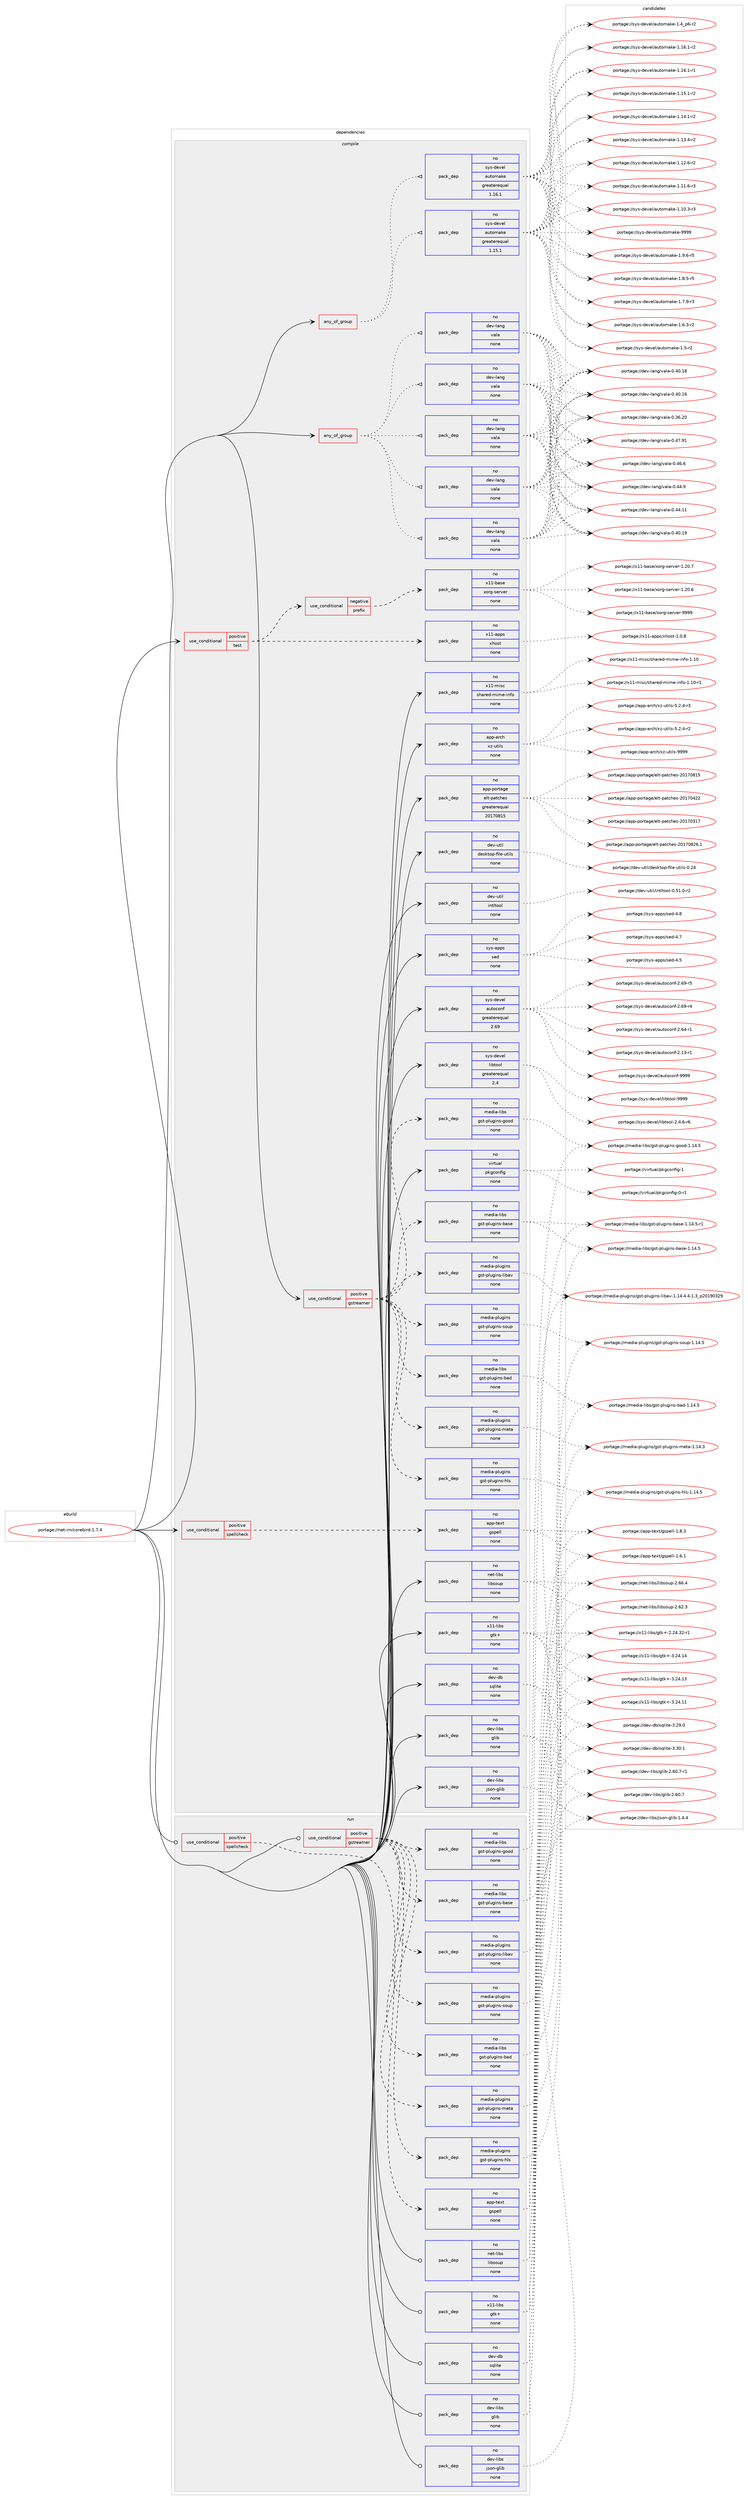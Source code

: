 digraph prolog {

# *************
# Graph options
# *************

newrank=true;
concentrate=true;
compound=true;
graph [rankdir=LR,fontname=Helvetica,fontsize=10,ranksep=1.5];#, ranksep=2.5, nodesep=0.2];
edge  [arrowhead=vee];
node  [fontname=Helvetica,fontsize=10];

# **********
# The ebuild
# **********

subgraph cluster_leftcol {
color=gray;
rank=same;
label=<<i>ebuild</i>>;
id [label="portage://net-im/corebird-1.7.4", color=red, width=4, href="../net-im/corebird-1.7.4.svg"];
}

# ****************
# The dependencies
# ****************

subgraph cluster_midcol {
color=gray;
label=<<i>dependencies</i>>;
subgraph cluster_compile {
fillcolor="#eeeeee";
style=filled;
label=<<i>compile</i>>;
subgraph any2206 {
dependency141113 [label=<<TABLE BORDER="0" CELLBORDER="1" CELLSPACING="0" CELLPADDING="4"><TR><TD CELLPADDING="10">any_of_group</TD></TR></TABLE>>, shape=none, color=red];subgraph pack108104 {
dependency141114 [label=<<TABLE BORDER="0" CELLBORDER="1" CELLSPACING="0" CELLPADDING="4" WIDTH="220"><TR><TD ROWSPAN="6" CELLPADDING="30">pack_dep</TD></TR><TR><TD WIDTH="110">no</TD></TR><TR><TD>dev-lang</TD></TR><TR><TD>vala</TD></TR><TR><TD>none</TD></TR><TR><TD></TD></TR></TABLE>>, shape=none, color=blue];
}
dependency141113:e -> dependency141114:w [weight=20,style="dotted",arrowhead="oinv"];
subgraph pack108105 {
dependency141115 [label=<<TABLE BORDER="0" CELLBORDER="1" CELLSPACING="0" CELLPADDING="4" WIDTH="220"><TR><TD ROWSPAN="6" CELLPADDING="30">pack_dep</TD></TR><TR><TD WIDTH="110">no</TD></TR><TR><TD>dev-lang</TD></TR><TR><TD>vala</TD></TR><TR><TD>none</TD></TR><TR><TD></TD></TR></TABLE>>, shape=none, color=blue];
}
dependency141113:e -> dependency141115:w [weight=20,style="dotted",arrowhead="oinv"];
subgraph pack108106 {
dependency141116 [label=<<TABLE BORDER="0" CELLBORDER="1" CELLSPACING="0" CELLPADDING="4" WIDTH="220"><TR><TD ROWSPAN="6" CELLPADDING="30">pack_dep</TD></TR><TR><TD WIDTH="110">no</TD></TR><TR><TD>dev-lang</TD></TR><TR><TD>vala</TD></TR><TR><TD>none</TD></TR><TR><TD></TD></TR></TABLE>>, shape=none, color=blue];
}
dependency141113:e -> dependency141116:w [weight=20,style="dotted",arrowhead="oinv"];
subgraph pack108107 {
dependency141117 [label=<<TABLE BORDER="0" CELLBORDER="1" CELLSPACING="0" CELLPADDING="4" WIDTH="220"><TR><TD ROWSPAN="6" CELLPADDING="30">pack_dep</TD></TR><TR><TD WIDTH="110">no</TD></TR><TR><TD>dev-lang</TD></TR><TR><TD>vala</TD></TR><TR><TD>none</TD></TR><TR><TD></TD></TR></TABLE>>, shape=none, color=blue];
}
dependency141113:e -> dependency141117:w [weight=20,style="dotted",arrowhead="oinv"];
subgraph pack108108 {
dependency141118 [label=<<TABLE BORDER="0" CELLBORDER="1" CELLSPACING="0" CELLPADDING="4" WIDTH="220"><TR><TD ROWSPAN="6" CELLPADDING="30">pack_dep</TD></TR><TR><TD WIDTH="110">no</TD></TR><TR><TD>dev-lang</TD></TR><TR><TD>vala</TD></TR><TR><TD>none</TD></TR><TR><TD></TD></TR></TABLE>>, shape=none, color=blue];
}
dependency141113:e -> dependency141118:w [weight=20,style="dotted",arrowhead="oinv"];
}
id:e -> dependency141113:w [weight=20,style="solid",arrowhead="vee"];
subgraph any2207 {
dependency141119 [label=<<TABLE BORDER="0" CELLBORDER="1" CELLSPACING="0" CELLPADDING="4"><TR><TD CELLPADDING="10">any_of_group</TD></TR></TABLE>>, shape=none, color=red];subgraph pack108109 {
dependency141120 [label=<<TABLE BORDER="0" CELLBORDER="1" CELLSPACING="0" CELLPADDING="4" WIDTH="220"><TR><TD ROWSPAN="6" CELLPADDING="30">pack_dep</TD></TR><TR><TD WIDTH="110">no</TD></TR><TR><TD>sys-devel</TD></TR><TR><TD>automake</TD></TR><TR><TD>greaterequal</TD></TR><TR><TD>1.16.1</TD></TR></TABLE>>, shape=none, color=blue];
}
dependency141119:e -> dependency141120:w [weight=20,style="dotted",arrowhead="oinv"];
subgraph pack108110 {
dependency141121 [label=<<TABLE BORDER="0" CELLBORDER="1" CELLSPACING="0" CELLPADDING="4" WIDTH="220"><TR><TD ROWSPAN="6" CELLPADDING="30">pack_dep</TD></TR><TR><TD WIDTH="110">no</TD></TR><TR><TD>sys-devel</TD></TR><TR><TD>automake</TD></TR><TR><TD>greaterequal</TD></TR><TR><TD>1.15.1</TD></TR></TABLE>>, shape=none, color=blue];
}
dependency141119:e -> dependency141121:w [weight=20,style="dotted",arrowhead="oinv"];
}
id:e -> dependency141119:w [weight=20,style="solid",arrowhead="vee"];
subgraph cond30651 {
dependency141122 [label=<<TABLE BORDER="0" CELLBORDER="1" CELLSPACING="0" CELLPADDING="4"><TR><TD ROWSPAN="3" CELLPADDING="10">use_conditional</TD></TR><TR><TD>positive</TD></TR><TR><TD>gstreamer</TD></TR></TABLE>>, shape=none, color=red];
subgraph pack108111 {
dependency141123 [label=<<TABLE BORDER="0" CELLBORDER="1" CELLSPACING="0" CELLPADDING="4" WIDTH="220"><TR><TD ROWSPAN="6" CELLPADDING="30">pack_dep</TD></TR><TR><TD WIDTH="110">no</TD></TR><TR><TD>media-libs</TD></TR><TR><TD>gst-plugins-bad</TD></TR><TR><TD>none</TD></TR><TR><TD></TD></TR></TABLE>>, shape=none, color=blue];
}
dependency141122:e -> dependency141123:w [weight=20,style="dashed",arrowhead="vee"];
subgraph pack108112 {
dependency141124 [label=<<TABLE BORDER="0" CELLBORDER="1" CELLSPACING="0" CELLPADDING="4" WIDTH="220"><TR><TD ROWSPAN="6" CELLPADDING="30">pack_dep</TD></TR><TR><TD WIDTH="110">no</TD></TR><TR><TD>media-libs</TD></TR><TR><TD>gst-plugins-base</TD></TR><TR><TD>none</TD></TR><TR><TD></TD></TR></TABLE>>, shape=none, color=blue];
}
dependency141122:e -> dependency141124:w [weight=20,style="dashed",arrowhead="vee"];
subgraph pack108113 {
dependency141125 [label=<<TABLE BORDER="0" CELLBORDER="1" CELLSPACING="0" CELLPADDING="4" WIDTH="220"><TR><TD ROWSPAN="6" CELLPADDING="30">pack_dep</TD></TR><TR><TD WIDTH="110">no</TD></TR><TR><TD>media-libs</TD></TR><TR><TD>gst-plugins-good</TD></TR><TR><TD>none</TD></TR><TR><TD></TD></TR></TABLE>>, shape=none, color=blue];
}
dependency141122:e -> dependency141125:w [weight=20,style="dashed",arrowhead="vee"];
subgraph pack108114 {
dependency141126 [label=<<TABLE BORDER="0" CELLBORDER="1" CELLSPACING="0" CELLPADDING="4" WIDTH="220"><TR><TD ROWSPAN="6" CELLPADDING="30">pack_dep</TD></TR><TR><TD WIDTH="110">no</TD></TR><TR><TD>media-plugins</TD></TR><TR><TD>gst-plugins-hls</TD></TR><TR><TD>none</TD></TR><TR><TD></TD></TR></TABLE>>, shape=none, color=blue];
}
dependency141122:e -> dependency141126:w [weight=20,style="dashed",arrowhead="vee"];
subgraph pack108115 {
dependency141127 [label=<<TABLE BORDER="0" CELLBORDER="1" CELLSPACING="0" CELLPADDING="4" WIDTH="220"><TR><TD ROWSPAN="6" CELLPADDING="30">pack_dep</TD></TR><TR><TD WIDTH="110">no</TD></TR><TR><TD>media-plugins</TD></TR><TR><TD>gst-plugins-libav</TD></TR><TR><TD>none</TD></TR><TR><TD></TD></TR></TABLE>>, shape=none, color=blue];
}
dependency141122:e -> dependency141127:w [weight=20,style="dashed",arrowhead="vee"];
subgraph pack108116 {
dependency141128 [label=<<TABLE BORDER="0" CELLBORDER="1" CELLSPACING="0" CELLPADDING="4" WIDTH="220"><TR><TD ROWSPAN="6" CELLPADDING="30">pack_dep</TD></TR><TR><TD WIDTH="110">no</TD></TR><TR><TD>media-plugins</TD></TR><TR><TD>gst-plugins-meta</TD></TR><TR><TD>none</TD></TR><TR><TD></TD></TR></TABLE>>, shape=none, color=blue];
}
dependency141122:e -> dependency141128:w [weight=20,style="dashed",arrowhead="vee"];
subgraph pack108117 {
dependency141129 [label=<<TABLE BORDER="0" CELLBORDER="1" CELLSPACING="0" CELLPADDING="4" WIDTH="220"><TR><TD ROWSPAN="6" CELLPADDING="30">pack_dep</TD></TR><TR><TD WIDTH="110">no</TD></TR><TR><TD>media-plugins</TD></TR><TR><TD>gst-plugins-soup</TD></TR><TR><TD>none</TD></TR><TR><TD></TD></TR></TABLE>>, shape=none, color=blue];
}
dependency141122:e -> dependency141129:w [weight=20,style="dashed",arrowhead="vee"];
}
id:e -> dependency141122:w [weight=20,style="solid",arrowhead="vee"];
subgraph cond30652 {
dependency141130 [label=<<TABLE BORDER="0" CELLBORDER="1" CELLSPACING="0" CELLPADDING="4"><TR><TD ROWSPAN="3" CELLPADDING="10">use_conditional</TD></TR><TR><TD>positive</TD></TR><TR><TD>spellcheck</TD></TR></TABLE>>, shape=none, color=red];
subgraph pack108118 {
dependency141131 [label=<<TABLE BORDER="0" CELLBORDER="1" CELLSPACING="0" CELLPADDING="4" WIDTH="220"><TR><TD ROWSPAN="6" CELLPADDING="30">pack_dep</TD></TR><TR><TD WIDTH="110">no</TD></TR><TR><TD>app-text</TD></TR><TR><TD>gspell</TD></TR><TR><TD>none</TD></TR><TR><TD></TD></TR></TABLE>>, shape=none, color=blue];
}
dependency141130:e -> dependency141131:w [weight=20,style="dashed",arrowhead="vee"];
}
id:e -> dependency141130:w [weight=20,style="solid",arrowhead="vee"];
subgraph cond30653 {
dependency141132 [label=<<TABLE BORDER="0" CELLBORDER="1" CELLSPACING="0" CELLPADDING="4"><TR><TD ROWSPAN="3" CELLPADDING="10">use_conditional</TD></TR><TR><TD>positive</TD></TR><TR><TD>test</TD></TR></TABLE>>, shape=none, color=red];
subgraph cond30654 {
dependency141133 [label=<<TABLE BORDER="0" CELLBORDER="1" CELLSPACING="0" CELLPADDING="4"><TR><TD ROWSPAN="3" CELLPADDING="10">use_conditional</TD></TR><TR><TD>negative</TD></TR><TR><TD>prefix</TD></TR></TABLE>>, shape=none, color=red];
subgraph pack108119 {
dependency141134 [label=<<TABLE BORDER="0" CELLBORDER="1" CELLSPACING="0" CELLPADDING="4" WIDTH="220"><TR><TD ROWSPAN="6" CELLPADDING="30">pack_dep</TD></TR><TR><TD WIDTH="110">no</TD></TR><TR><TD>x11-base</TD></TR><TR><TD>xorg-server</TD></TR><TR><TD>none</TD></TR><TR><TD></TD></TR></TABLE>>, shape=none, color=blue];
}
dependency141133:e -> dependency141134:w [weight=20,style="dashed",arrowhead="vee"];
}
dependency141132:e -> dependency141133:w [weight=20,style="dashed",arrowhead="vee"];
subgraph pack108120 {
dependency141135 [label=<<TABLE BORDER="0" CELLBORDER="1" CELLSPACING="0" CELLPADDING="4" WIDTH="220"><TR><TD ROWSPAN="6" CELLPADDING="30">pack_dep</TD></TR><TR><TD WIDTH="110">no</TD></TR><TR><TD>x11-apps</TD></TR><TR><TD>xhost</TD></TR><TR><TD>none</TD></TR><TR><TD></TD></TR></TABLE>>, shape=none, color=blue];
}
dependency141132:e -> dependency141135:w [weight=20,style="dashed",arrowhead="vee"];
}
id:e -> dependency141132:w [weight=20,style="solid",arrowhead="vee"];
subgraph pack108121 {
dependency141136 [label=<<TABLE BORDER="0" CELLBORDER="1" CELLSPACING="0" CELLPADDING="4" WIDTH="220"><TR><TD ROWSPAN="6" CELLPADDING="30">pack_dep</TD></TR><TR><TD WIDTH="110">no</TD></TR><TR><TD>app-arch</TD></TR><TR><TD>xz-utils</TD></TR><TR><TD>none</TD></TR><TR><TD></TD></TR></TABLE>>, shape=none, color=blue];
}
id:e -> dependency141136:w [weight=20,style="solid",arrowhead="vee"];
subgraph pack108122 {
dependency141137 [label=<<TABLE BORDER="0" CELLBORDER="1" CELLSPACING="0" CELLPADDING="4" WIDTH="220"><TR><TD ROWSPAN="6" CELLPADDING="30">pack_dep</TD></TR><TR><TD WIDTH="110">no</TD></TR><TR><TD>app-portage</TD></TR><TR><TD>elt-patches</TD></TR><TR><TD>greaterequal</TD></TR><TR><TD>20170815</TD></TR></TABLE>>, shape=none, color=blue];
}
id:e -> dependency141137:w [weight=20,style="solid",arrowhead="vee"];
subgraph pack108123 {
dependency141138 [label=<<TABLE BORDER="0" CELLBORDER="1" CELLSPACING="0" CELLPADDING="4" WIDTH="220"><TR><TD ROWSPAN="6" CELLPADDING="30">pack_dep</TD></TR><TR><TD WIDTH="110">no</TD></TR><TR><TD>dev-db</TD></TR><TR><TD>sqlite</TD></TR><TR><TD>none</TD></TR><TR><TD></TD></TR></TABLE>>, shape=none, color=blue];
}
id:e -> dependency141138:w [weight=20,style="solid",arrowhead="vee"];
subgraph pack108124 {
dependency141139 [label=<<TABLE BORDER="0" CELLBORDER="1" CELLSPACING="0" CELLPADDING="4" WIDTH="220"><TR><TD ROWSPAN="6" CELLPADDING="30">pack_dep</TD></TR><TR><TD WIDTH="110">no</TD></TR><TR><TD>dev-libs</TD></TR><TR><TD>glib</TD></TR><TR><TD>none</TD></TR><TR><TD></TD></TR></TABLE>>, shape=none, color=blue];
}
id:e -> dependency141139:w [weight=20,style="solid",arrowhead="vee"];
subgraph pack108125 {
dependency141140 [label=<<TABLE BORDER="0" CELLBORDER="1" CELLSPACING="0" CELLPADDING="4" WIDTH="220"><TR><TD ROWSPAN="6" CELLPADDING="30">pack_dep</TD></TR><TR><TD WIDTH="110">no</TD></TR><TR><TD>dev-libs</TD></TR><TR><TD>json-glib</TD></TR><TR><TD>none</TD></TR><TR><TD></TD></TR></TABLE>>, shape=none, color=blue];
}
id:e -> dependency141140:w [weight=20,style="solid",arrowhead="vee"];
subgraph pack108126 {
dependency141141 [label=<<TABLE BORDER="0" CELLBORDER="1" CELLSPACING="0" CELLPADDING="4" WIDTH="220"><TR><TD ROWSPAN="6" CELLPADDING="30">pack_dep</TD></TR><TR><TD WIDTH="110">no</TD></TR><TR><TD>dev-util</TD></TR><TR><TD>desktop-file-utils</TD></TR><TR><TD>none</TD></TR><TR><TD></TD></TR></TABLE>>, shape=none, color=blue];
}
id:e -> dependency141141:w [weight=20,style="solid",arrowhead="vee"];
subgraph pack108127 {
dependency141142 [label=<<TABLE BORDER="0" CELLBORDER="1" CELLSPACING="0" CELLPADDING="4" WIDTH="220"><TR><TD ROWSPAN="6" CELLPADDING="30">pack_dep</TD></TR><TR><TD WIDTH="110">no</TD></TR><TR><TD>dev-util</TD></TR><TR><TD>intltool</TD></TR><TR><TD>none</TD></TR><TR><TD></TD></TR></TABLE>>, shape=none, color=blue];
}
id:e -> dependency141142:w [weight=20,style="solid",arrowhead="vee"];
subgraph pack108128 {
dependency141143 [label=<<TABLE BORDER="0" CELLBORDER="1" CELLSPACING="0" CELLPADDING="4" WIDTH="220"><TR><TD ROWSPAN="6" CELLPADDING="30">pack_dep</TD></TR><TR><TD WIDTH="110">no</TD></TR><TR><TD>net-libs</TD></TR><TR><TD>libsoup</TD></TR><TR><TD>none</TD></TR><TR><TD></TD></TR></TABLE>>, shape=none, color=blue];
}
id:e -> dependency141143:w [weight=20,style="solid",arrowhead="vee"];
subgraph pack108129 {
dependency141144 [label=<<TABLE BORDER="0" CELLBORDER="1" CELLSPACING="0" CELLPADDING="4" WIDTH="220"><TR><TD ROWSPAN="6" CELLPADDING="30">pack_dep</TD></TR><TR><TD WIDTH="110">no</TD></TR><TR><TD>sys-apps</TD></TR><TR><TD>sed</TD></TR><TR><TD>none</TD></TR><TR><TD></TD></TR></TABLE>>, shape=none, color=blue];
}
id:e -> dependency141144:w [weight=20,style="solid",arrowhead="vee"];
subgraph pack108130 {
dependency141145 [label=<<TABLE BORDER="0" CELLBORDER="1" CELLSPACING="0" CELLPADDING="4" WIDTH="220"><TR><TD ROWSPAN="6" CELLPADDING="30">pack_dep</TD></TR><TR><TD WIDTH="110">no</TD></TR><TR><TD>sys-devel</TD></TR><TR><TD>autoconf</TD></TR><TR><TD>greaterequal</TD></TR><TR><TD>2.69</TD></TR></TABLE>>, shape=none, color=blue];
}
id:e -> dependency141145:w [weight=20,style="solid",arrowhead="vee"];
subgraph pack108131 {
dependency141146 [label=<<TABLE BORDER="0" CELLBORDER="1" CELLSPACING="0" CELLPADDING="4" WIDTH="220"><TR><TD ROWSPAN="6" CELLPADDING="30">pack_dep</TD></TR><TR><TD WIDTH="110">no</TD></TR><TR><TD>sys-devel</TD></TR><TR><TD>libtool</TD></TR><TR><TD>greaterequal</TD></TR><TR><TD>2.4</TD></TR></TABLE>>, shape=none, color=blue];
}
id:e -> dependency141146:w [weight=20,style="solid",arrowhead="vee"];
subgraph pack108132 {
dependency141147 [label=<<TABLE BORDER="0" CELLBORDER="1" CELLSPACING="0" CELLPADDING="4" WIDTH="220"><TR><TD ROWSPAN="6" CELLPADDING="30">pack_dep</TD></TR><TR><TD WIDTH="110">no</TD></TR><TR><TD>virtual</TD></TR><TR><TD>pkgconfig</TD></TR><TR><TD>none</TD></TR><TR><TD></TD></TR></TABLE>>, shape=none, color=blue];
}
id:e -> dependency141147:w [weight=20,style="solid",arrowhead="vee"];
subgraph pack108133 {
dependency141148 [label=<<TABLE BORDER="0" CELLBORDER="1" CELLSPACING="0" CELLPADDING="4" WIDTH="220"><TR><TD ROWSPAN="6" CELLPADDING="30">pack_dep</TD></TR><TR><TD WIDTH="110">no</TD></TR><TR><TD>x11-libs</TD></TR><TR><TD>gtk+</TD></TR><TR><TD>none</TD></TR><TR><TD></TD></TR></TABLE>>, shape=none, color=blue];
}
id:e -> dependency141148:w [weight=20,style="solid",arrowhead="vee"];
subgraph pack108134 {
dependency141149 [label=<<TABLE BORDER="0" CELLBORDER="1" CELLSPACING="0" CELLPADDING="4" WIDTH="220"><TR><TD ROWSPAN="6" CELLPADDING="30">pack_dep</TD></TR><TR><TD WIDTH="110">no</TD></TR><TR><TD>x11-misc</TD></TR><TR><TD>shared-mime-info</TD></TR><TR><TD>none</TD></TR><TR><TD></TD></TR></TABLE>>, shape=none, color=blue];
}
id:e -> dependency141149:w [weight=20,style="solid",arrowhead="vee"];
}
subgraph cluster_compileandrun {
fillcolor="#eeeeee";
style=filled;
label=<<i>compile and run</i>>;
}
subgraph cluster_run {
fillcolor="#eeeeee";
style=filled;
label=<<i>run</i>>;
subgraph cond30655 {
dependency141150 [label=<<TABLE BORDER="0" CELLBORDER="1" CELLSPACING="0" CELLPADDING="4"><TR><TD ROWSPAN="3" CELLPADDING="10">use_conditional</TD></TR><TR><TD>positive</TD></TR><TR><TD>gstreamer</TD></TR></TABLE>>, shape=none, color=red];
subgraph pack108135 {
dependency141151 [label=<<TABLE BORDER="0" CELLBORDER="1" CELLSPACING="0" CELLPADDING="4" WIDTH="220"><TR><TD ROWSPAN="6" CELLPADDING="30">pack_dep</TD></TR><TR><TD WIDTH="110">no</TD></TR><TR><TD>media-libs</TD></TR><TR><TD>gst-plugins-bad</TD></TR><TR><TD>none</TD></TR><TR><TD></TD></TR></TABLE>>, shape=none, color=blue];
}
dependency141150:e -> dependency141151:w [weight=20,style="dashed",arrowhead="vee"];
subgraph pack108136 {
dependency141152 [label=<<TABLE BORDER="0" CELLBORDER="1" CELLSPACING="0" CELLPADDING="4" WIDTH="220"><TR><TD ROWSPAN="6" CELLPADDING="30">pack_dep</TD></TR><TR><TD WIDTH="110">no</TD></TR><TR><TD>media-libs</TD></TR><TR><TD>gst-plugins-base</TD></TR><TR><TD>none</TD></TR><TR><TD></TD></TR></TABLE>>, shape=none, color=blue];
}
dependency141150:e -> dependency141152:w [weight=20,style="dashed",arrowhead="vee"];
subgraph pack108137 {
dependency141153 [label=<<TABLE BORDER="0" CELLBORDER="1" CELLSPACING="0" CELLPADDING="4" WIDTH="220"><TR><TD ROWSPAN="6" CELLPADDING="30">pack_dep</TD></TR><TR><TD WIDTH="110">no</TD></TR><TR><TD>media-libs</TD></TR><TR><TD>gst-plugins-good</TD></TR><TR><TD>none</TD></TR><TR><TD></TD></TR></TABLE>>, shape=none, color=blue];
}
dependency141150:e -> dependency141153:w [weight=20,style="dashed",arrowhead="vee"];
subgraph pack108138 {
dependency141154 [label=<<TABLE BORDER="0" CELLBORDER="1" CELLSPACING="0" CELLPADDING="4" WIDTH="220"><TR><TD ROWSPAN="6" CELLPADDING="30">pack_dep</TD></TR><TR><TD WIDTH="110">no</TD></TR><TR><TD>media-plugins</TD></TR><TR><TD>gst-plugins-hls</TD></TR><TR><TD>none</TD></TR><TR><TD></TD></TR></TABLE>>, shape=none, color=blue];
}
dependency141150:e -> dependency141154:w [weight=20,style="dashed",arrowhead="vee"];
subgraph pack108139 {
dependency141155 [label=<<TABLE BORDER="0" CELLBORDER="1" CELLSPACING="0" CELLPADDING="4" WIDTH="220"><TR><TD ROWSPAN="6" CELLPADDING="30">pack_dep</TD></TR><TR><TD WIDTH="110">no</TD></TR><TR><TD>media-plugins</TD></TR><TR><TD>gst-plugins-libav</TD></TR><TR><TD>none</TD></TR><TR><TD></TD></TR></TABLE>>, shape=none, color=blue];
}
dependency141150:e -> dependency141155:w [weight=20,style="dashed",arrowhead="vee"];
subgraph pack108140 {
dependency141156 [label=<<TABLE BORDER="0" CELLBORDER="1" CELLSPACING="0" CELLPADDING="4" WIDTH="220"><TR><TD ROWSPAN="6" CELLPADDING="30">pack_dep</TD></TR><TR><TD WIDTH="110">no</TD></TR><TR><TD>media-plugins</TD></TR><TR><TD>gst-plugins-meta</TD></TR><TR><TD>none</TD></TR><TR><TD></TD></TR></TABLE>>, shape=none, color=blue];
}
dependency141150:e -> dependency141156:w [weight=20,style="dashed",arrowhead="vee"];
subgraph pack108141 {
dependency141157 [label=<<TABLE BORDER="0" CELLBORDER="1" CELLSPACING="0" CELLPADDING="4" WIDTH="220"><TR><TD ROWSPAN="6" CELLPADDING="30">pack_dep</TD></TR><TR><TD WIDTH="110">no</TD></TR><TR><TD>media-plugins</TD></TR><TR><TD>gst-plugins-soup</TD></TR><TR><TD>none</TD></TR><TR><TD></TD></TR></TABLE>>, shape=none, color=blue];
}
dependency141150:e -> dependency141157:w [weight=20,style="dashed",arrowhead="vee"];
}
id:e -> dependency141150:w [weight=20,style="solid",arrowhead="odot"];
subgraph cond30656 {
dependency141158 [label=<<TABLE BORDER="0" CELLBORDER="1" CELLSPACING="0" CELLPADDING="4"><TR><TD ROWSPAN="3" CELLPADDING="10">use_conditional</TD></TR><TR><TD>positive</TD></TR><TR><TD>spellcheck</TD></TR></TABLE>>, shape=none, color=red];
subgraph pack108142 {
dependency141159 [label=<<TABLE BORDER="0" CELLBORDER="1" CELLSPACING="0" CELLPADDING="4" WIDTH="220"><TR><TD ROWSPAN="6" CELLPADDING="30">pack_dep</TD></TR><TR><TD WIDTH="110">no</TD></TR><TR><TD>app-text</TD></TR><TR><TD>gspell</TD></TR><TR><TD>none</TD></TR><TR><TD></TD></TR></TABLE>>, shape=none, color=blue];
}
dependency141158:e -> dependency141159:w [weight=20,style="dashed",arrowhead="vee"];
}
id:e -> dependency141158:w [weight=20,style="solid",arrowhead="odot"];
subgraph pack108143 {
dependency141160 [label=<<TABLE BORDER="0" CELLBORDER="1" CELLSPACING="0" CELLPADDING="4" WIDTH="220"><TR><TD ROWSPAN="6" CELLPADDING="30">pack_dep</TD></TR><TR><TD WIDTH="110">no</TD></TR><TR><TD>dev-db</TD></TR><TR><TD>sqlite</TD></TR><TR><TD>none</TD></TR><TR><TD></TD></TR></TABLE>>, shape=none, color=blue];
}
id:e -> dependency141160:w [weight=20,style="solid",arrowhead="odot"];
subgraph pack108144 {
dependency141161 [label=<<TABLE BORDER="0" CELLBORDER="1" CELLSPACING="0" CELLPADDING="4" WIDTH="220"><TR><TD ROWSPAN="6" CELLPADDING="30">pack_dep</TD></TR><TR><TD WIDTH="110">no</TD></TR><TR><TD>dev-libs</TD></TR><TR><TD>glib</TD></TR><TR><TD>none</TD></TR><TR><TD></TD></TR></TABLE>>, shape=none, color=blue];
}
id:e -> dependency141161:w [weight=20,style="solid",arrowhead="odot"];
subgraph pack108145 {
dependency141162 [label=<<TABLE BORDER="0" CELLBORDER="1" CELLSPACING="0" CELLPADDING="4" WIDTH="220"><TR><TD ROWSPAN="6" CELLPADDING="30">pack_dep</TD></TR><TR><TD WIDTH="110">no</TD></TR><TR><TD>dev-libs</TD></TR><TR><TD>json-glib</TD></TR><TR><TD>none</TD></TR><TR><TD></TD></TR></TABLE>>, shape=none, color=blue];
}
id:e -> dependency141162:w [weight=20,style="solid",arrowhead="odot"];
subgraph pack108146 {
dependency141163 [label=<<TABLE BORDER="0" CELLBORDER="1" CELLSPACING="0" CELLPADDING="4" WIDTH="220"><TR><TD ROWSPAN="6" CELLPADDING="30">pack_dep</TD></TR><TR><TD WIDTH="110">no</TD></TR><TR><TD>net-libs</TD></TR><TR><TD>libsoup</TD></TR><TR><TD>none</TD></TR><TR><TD></TD></TR></TABLE>>, shape=none, color=blue];
}
id:e -> dependency141163:w [weight=20,style="solid",arrowhead="odot"];
subgraph pack108147 {
dependency141164 [label=<<TABLE BORDER="0" CELLBORDER="1" CELLSPACING="0" CELLPADDING="4" WIDTH="220"><TR><TD ROWSPAN="6" CELLPADDING="30">pack_dep</TD></TR><TR><TD WIDTH="110">no</TD></TR><TR><TD>x11-libs</TD></TR><TR><TD>gtk+</TD></TR><TR><TD>none</TD></TR><TR><TD></TD></TR></TABLE>>, shape=none, color=blue];
}
id:e -> dependency141164:w [weight=20,style="solid",arrowhead="odot"];
}
}

# **************
# The candidates
# **************

subgraph cluster_choices {
rank=same;
color=gray;
label=<<i>candidates</i>>;

subgraph choice108104 {
color=black;
nodesep=1;
choice10010111845108971101034711897108974548465255465749 [label="portage://dev-lang/vala-0.47.91", color=red, width=4,href="../dev-lang/vala-0.47.91.svg"];
choice100101118451089711010347118971089745484652544654 [label="portage://dev-lang/vala-0.46.6", color=red, width=4,href="../dev-lang/vala-0.46.6.svg"];
choice100101118451089711010347118971089745484652524657 [label="portage://dev-lang/vala-0.44.9", color=red, width=4,href="../dev-lang/vala-0.44.9.svg"];
choice10010111845108971101034711897108974548465252464949 [label="portage://dev-lang/vala-0.44.11", color=red, width=4,href="../dev-lang/vala-0.44.11.svg"];
choice10010111845108971101034711897108974548465248464957 [label="portage://dev-lang/vala-0.40.19", color=red, width=4,href="../dev-lang/vala-0.40.19.svg"];
choice10010111845108971101034711897108974548465248464956 [label="portage://dev-lang/vala-0.40.18", color=red, width=4,href="../dev-lang/vala-0.40.18.svg"];
choice10010111845108971101034711897108974548465248464954 [label="portage://dev-lang/vala-0.40.16", color=red, width=4,href="../dev-lang/vala-0.40.16.svg"];
choice10010111845108971101034711897108974548465154465048 [label="portage://dev-lang/vala-0.36.20", color=red, width=4,href="../dev-lang/vala-0.36.20.svg"];
dependency141114:e -> choice10010111845108971101034711897108974548465255465749:w [style=dotted,weight="100"];
dependency141114:e -> choice100101118451089711010347118971089745484652544654:w [style=dotted,weight="100"];
dependency141114:e -> choice100101118451089711010347118971089745484652524657:w [style=dotted,weight="100"];
dependency141114:e -> choice10010111845108971101034711897108974548465252464949:w [style=dotted,weight="100"];
dependency141114:e -> choice10010111845108971101034711897108974548465248464957:w [style=dotted,weight="100"];
dependency141114:e -> choice10010111845108971101034711897108974548465248464956:w [style=dotted,weight="100"];
dependency141114:e -> choice10010111845108971101034711897108974548465248464954:w [style=dotted,weight="100"];
dependency141114:e -> choice10010111845108971101034711897108974548465154465048:w [style=dotted,weight="100"];
}
subgraph choice108105 {
color=black;
nodesep=1;
choice10010111845108971101034711897108974548465255465749 [label="portage://dev-lang/vala-0.47.91", color=red, width=4,href="../dev-lang/vala-0.47.91.svg"];
choice100101118451089711010347118971089745484652544654 [label="portage://dev-lang/vala-0.46.6", color=red, width=4,href="../dev-lang/vala-0.46.6.svg"];
choice100101118451089711010347118971089745484652524657 [label="portage://dev-lang/vala-0.44.9", color=red, width=4,href="../dev-lang/vala-0.44.9.svg"];
choice10010111845108971101034711897108974548465252464949 [label="portage://dev-lang/vala-0.44.11", color=red, width=4,href="../dev-lang/vala-0.44.11.svg"];
choice10010111845108971101034711897108974548465248464957 [label="portage://dev-lang/vala-0.40.19", color=red, width=4,href="../dev-lang/vala-0.40.19.svg"];
choice10010111845108971101034711897108974548465248464956 [label="portage://dev-lang/vala-0.40.18", color=red, width=4,href="../dev-lang/vala-0.40.18.svg"];
choice10010111845108971101034711897108974548465248464954 [label="portage://dev-lang/vala-0.40.16", color=red, width=4,href="../dev-lang/vala-0.40.16.svg"];
choice10010111845108971101034711897108974548465154465048 [label="portage://dev-lang/vala-0.36.20", color=red, width=4,href="../dev-lang/vala-0.36.20.svg"];
dependency141115:e -> choice10010111845108971101034711897108974548465255465749:w [style=dotted,weight="100"];
dependency141115:e -> choice100101118451089711010347118971089745484652544654:w [style=dotted,weight="100"];
dependency141115:e -> choice100101118451089711010347118971089745484652524657:w [style=dotted,weight="100"];
dependency141115:e -> choice10010111845108971101034711897108974548465252464949:w [style=dotted,weight="100"];
dependency141115:e -> choice10010111845108971101034711897108974548465248464957:w [style=dotted,weight="100"];
dependency141115:e -> choice10010111845108971101034711897108974548465248464956:w [style=dotted,weight="100"];
dependency141115:e -> choice10010111845108971101034711897108974548465248464954:w [style=dotted,weight="100"];
dependency141115:e -> choice10010111845108971101034711897108974548465154465048:w [style=dotted,weight="100"];
}
subgraph choice108106 {
color=black;
nodesep=1;
choice10010111845108971101034711897108974548465255465749 [label="portage://dev-lang/vala-0.47.91", color=red, width=4,href="../dev-lang/vala-0.47.91.svg"];
choice100101118451089711010347118971089745484652544654 [label="portage://dev-lang/vala-0.46.6", color=red, width=4,href="../dev-lang/vala-0.46.6.svg"];
choice100101118451089711010347118971089745484652524657 [label="portage://dev-lang/vala-0.44.9", color=red, width=4,href="../dev-lang/vala-0.44.9.svg"];
choice10010111845108971101034711897108974548465252464949 [label="portage://dev-lang/vala-0.44.11", color=red, width=4,href="../dev-lang/vala-0.44.11.svg"];
choice10010111845108971101034711897108974548465248464957 [label="portage://dev-lang/vala-0.40.19", color=red, width=4,href="../dev-lang/vala-0.40.19.svg"];
choice10010111845108971101034711897108974548465248464956 [label="portage://dev-lang/vala-0.40.18", color=red, width=4,href="../dev-lang/vala-0.40.18.svg"];
choice10010111845108971101034711897108974548465248464954 [label="portage://dev-lang/vala-0.40.16", color=red, width=4,href="../dev-lang/vala-0.40.16.svg"];
choice10010111845108971101034711897108974548465154465048 [label="portage://dev-lang/vala-0.36.20", color=red, width=4,href="../dev-lang/vala-0.36.20.svg"];
dependency141116:e -> choice10010111845108971101034711897108974548465255465749:w [style=dotted,weight="100"];
dependency141116:e -> choice100101118451089711010347118971089745484652544654:w [style=dotted,weight="100"];
dependency141116:e -> choice100101118451089711010347118971089745484652524657:w [style=dotted,weight="100"];
dependency141116:e -> choice10010111845108971101034711897108974548465252464949:w [style=dotted,weight="100"];
dependency141116:e -> choice10010111845108971101034711897108974548465248464957:w [style=dotted,weight="100"];
dependency141116:e -> choice10010111845108971101034711897108974548465248464956:w [style=dotted,weight="100"];
dependency141116:e -> choice10010111845108971101034711897108974548465248464954:w [style=dotted,weight="100"];
dependency141116:e -> choice10010111845108971101034711897108974548465154465048:w [style=dotted,weight="100"];
}
subgraph choice108107 {
color=black;
nodesep=1;
choice10010111845108971101034711897108974548465255465749 [label="portage://dev-lang/vala-0.47.91", color=red, width=4,href="../dev-lang/vala-0.47.91.svg"];
choice100101118451089711010347118971089745484652544654 [label="portage://dev-lang/vala-0.46.6", color=red, width=4,href="../dev-lang/vala-0.46.6.svg"];
choice100101118451089711010347118971089745484652524657 [label="portage://dev-lang/vala-0.44.9", color=red, width=4,href="../dev-lang/vala-0.44.9.svg"];
choice10010111845108971101034711897108974548465252464949 [label="portage://dev-lang/vala-0.44.11", color=red, width=4,href="../dev-lang/vala-0.44.11.svg"];
choice10010111845108971101034711897108974548465248464957 [label="portage://dev-lang/vala-0.40.19", color=red, width=4,href="../dev-lang/vala-0.40.19.svg"];
choice10010111845108971101034711897108974548465248464956 [label="portage://dev-lang/vala-0.40.18", color=red, width=4,href="../dev-lang/vala-0.40.18.svg"];
choice10010111845108971101034711897108974548465248464954 [label="portage://dev-lang/vala-0.40.16", color=red, width=4,href="../dev-lang/vala-0.40.16.svg"];
choice10010111845108971101034711897108974548465154465048 [label="portage://dev-lang/vala-0.36.20", color=red, width=4,href="../dev-lang/vala-0.36.20.svg"];
dependency141117:e -> choice10010111845108971101034711897108974548465255465749:w [style=dotted,weight="100"];
dependency141117:e -> choice100101118451089711010347118971089745484652544654:w [style=dotted,weight="100"];
dependency141117:e -> choice100101118451089711010347118971089745484652524657:w [style=dotted,weight="100"];
dependency141117:e -> choice10010111845108971101034711897108974548465252464949:w [style=dotted,weight="100"];
dependency141117:e -> choice10010111845108971101034711897108974548465248464957:w [style=dotted,weight="100"];
dependency141117:e -> choice10010111845108971101034711897108974548465248464956:w [style=dotted,weight="100"];
dependency141117:e -> choice10010111845108971101034711897108974548465248464954:w [style=dotted,weight="100"];
dependency141117:e -> choice10010111845108971101034711897108974548465154465048:w [style=dotted,weight="100"];
}
subgraph choice108108 {
color=black;
nodesep=1;
choice10010111845108971101034711897108974548465255465749 [label="portage://dev-lang/vala-0.47.91", color=red, width=4,href="../dev-lang/vala-0.47.91.svg"];
choice100101118451089711010347118971089745484652544654 [label="portage://dev-lang/vala-0.46.6", color=red, width=4,href="../dev-lang/vala-0.46.6.svg"];
choice100101118451089711010347118971089745484652524657 [label="portage://dev-lang/vala-0.44.9", color=red, width=4,href="../dev-lang/vala-0.44.9.svg"];
choice10010111845108971101034711897108974548465252464949 [label="portage://dev-lang/vala-0.44.11", color=red, width=4,href="../dev-lang/vala-0.44.11.svg"];
choice10010111845108971101034711897108974548465248464957 [label="portage://dev-lang/vala-0.40.19", color=red, width=4,href="../dev-lang/vala-0.40.19.svg"];
choice10010111845108971101034711897108974548465248464956 [label="portage://dev-lang/vala-0.40.18", color=red, width=4,href="../dev-lang/vala-0.40.18.svg"];
choice10010111845108971101034711897108974548465248464954 [label="portage://dev-lang/vala-0.40.16", color=red, width=4,href="../dev-lang/vala-0.40.16.svg"];
choice10010111845108971101034711897108974548465154465048 [label="portage://dev-lang/vala-0.36.20", color=red, width=4,href="../dev-lang/vala-0.36.20.svg"];
dependency141118:e -> choice10010111845108971101034711897108974548465255465749:w [style=dotted,weight="100"];
dependency141118:e -> choice100101118451089711010347118971089745484652544654:w [style=dotted,weight="100"];
dependency141118:e -> choice100101118451089711010347118971089745484652524657:w [style=dotted,weight="100"];
dependency141118:e -> choice10010111845108971101034711897108974548465252464949:w [style=dotted,weight="100"];
dependency141118:e -> choice10010111845108971101034711897108974548465248464957:w [style=dotted,weight="100"];
dependency141118:e -> choice10010111845108971101034711897108974548465248464956:w [style=dotted,weight="100"];
dependency141118:e -> choice10010111845108971101034711897108974548465248464954:w [style=dotted,weight="100"];
dependency141118:e -> choice10010111845108971101034711897108974548465154465048:w [style=dotted,weight="100"];
}
subgraph choice108109 {
color=black;
nodesep=1;
choice115121115451001011181011084797117116111109971071014557575757 [label="portage://sys-devel/automake-9999", color=red, width=4,href="../sys-devel/automake-9999.svg"];
choice115121115451001011181011084797117116111109971071014549465746544511453 [label="portage://sys-devel/automake-1.9.6-r5", color=red, width=4,href="../sys-devel/automake-1.9.6-r5.svg"];
choice115121115451001011181011084797117116111109971071014549465646534511453 [label="portage://sys-devel/automake-1.8.5-r5", color=red, width=4,href="../sys-devel/automake-1.8.5-r5.svg"];
choice115121115451001011181011084797117116111109971071014549465546574511451 [label="portage://sys-devel/automake-1.7.9-r3", color=red, width=4,href="../sys-devel/automake-1.7.9-r3.svg"];
choice115121115451001011181011084797117116111109971071014549465446514511450 [label="portage://sys-devel/automake-1.6.3-r2", color=red, width=4,href="../sys-devel/automake-1.6.3-r2.svg"];
choice11512111545100101118101108479711711611110997107101454946534511450 [label="portage://sys-devel/automake-1.5-r2", color=red, width=4,href="../sys-devel/automake-1.5-r2.svg"];
choice115121115451001011181011084797117116111109971071014549465295112544511450 [label="portage://sys-devel/automake-1.4_p6-r2", color=red, width=4,href="../sys-devel/automake-1.4_p6-r2.svg"];
choice11512111545100101118101108479711711611110997107101454946495446494511450 [label="portage://sys-devel/automake-1.16.1-r2", color=red, width=4,href="../sys-devel/automake-1.16.1-r2.svg"];
choice11512111545100101118101108479711711611110997107101454946495446494511449 [label="portage://sys-devel/automake-1.16.1-r1", color=red, width=4,href="../sys-devel/automake-1.16.1-r1.svg"];
choice11512111545100101118101108479711711611110997107101454946495346494511450 [label="portage://sys-devel/automake-1.15.1-r2", color=red, width=4,href="../sys-devel/automake-1.15.1-r2.svg"];
choice11512111545100101118101108479711711611110997107101454946495246494511450 [label="portage://sys-devel/automake-1.14.1-r2", color=red, width=4,href="../sys-devel/automake-1.14.1-r2.svg"];
choice11512111545100101118101108479711711611110997107101454946495146524511450 [label="portage://sys-devel/automake-1.13.4-r2", color=red, width=4,href="../sys-devel/automake-1.13.4-r2.svg"];
choice11512111545100101118101108479711711611110997107101454946495046544511450 [label="portage://sys-devel/automake-1.12.6-r2", color=red, width=4,href="../sys-devel/automake-1.12.6-r2.svg"];
choice11512111545100101118101108479711711611110997107101454946494946544511451 [label="portage://sys-devel/automake-1.11.6-r3", color=red, width=4,href="../sys-devel/automake-1.11.6-r3.svg"];
choice11512111545100101118101108479711711611110997107101454946494846514511451 [label="portage://sys-devel/automake-1.10.3-r3", color=red, width=4,href="../sys-devel/automake-1.10.3-r3.svg"];
dependency141120:e -> choice115121115451001011181011084797117116111109971071014557575757:w [style=dotted,weight="100"];
dependency141120:e -> choice115121115451001011181011084797117116111109971071014549465746544511453:w [style=dotted,weight="100"];
dependency141120:e -> choice115121115451001011181011084797117116111109971071014549465646534511453:w [style=dotted,weight="100"];
dependency141120:e -> choice115121115451001011181011084797117116111109971071014549465546574511451:w [style=dotted,weight="100"];
dependency141120:e -> choice115121115451001011181011084797117116111109971071014549465446514511450:w [style=dotted,weight="100"];
dependency141120:e -> choice11512111545100101118101108479711711611110997107101454946534511450:w [style=dotted,weight="100"];
dependency141120:e -> choice115121115451001011181011084797117116111109971071014549465295112544511450:w [style=dotted,weight="100"];
dependency141120:e -> choice11512111545100101118101108479711711611110997107101454946495446494511450:w [style=dotted,weight="100"];
dependency141120:e -> choice11512111545100101118101108479711711611110997107101454946495446494511449:w [style=dotted,weight="100"];
dependency141120:e -> choice11512111545100101118101108479711711611110997107101454946495346494511450:w [style=dotted,weight="100"];
dependency141120:e -> choice11512111545100101118101108479711711611110997107101454946495246494511450:w [style=dotted,weight="100"];
dependency141120:e -> choice11512111545100101118101108479711711611110997107101454946495146524511450:w [style=dotted,weight="100"];
dependency141120:e -> choice11512111545100101118101108479711711611110997107101454946495046544511450:w [style=dotted,weight="100"];
dependency141120:e -> choice11512111545100101118101108479711711611110997107101454946494946544511451:w [style=dotted,weight="100"];
dependency141120:e -> choice11512111545100101118101108479711711611110997107101454946494846514511451:w [style=dotted,weight="100"];
}
subgraph choice108110 {
color=black;
nodesep=1;
choice115121115451001011181011084797117116111109971071014557575757 [label="portage://sys-devel/automake-9999", color=red, width=4,href="../sys-devel/automake-9999.svg"];
choice115121115451001011181011084797117116111109971071014549465746544511453 [label="portage://sys-devel/automake-1.9.6-r5", color=red, width=4,href="../sys-devel/automake-1.9.6-r5.svg"];
choice115121115451001011181011084797117116111109971071014549465646534511453 [label="portage://sys-devel/automake-1.8.5-r5", color=red, width=4,href="../sys-devel/automake-1.8.5-r5.svg"];
choice115121115451001011181011084797117116111109971071014549465546574511451 [label="portage://sys-devel/automake-1.7.9-r3", color=red, width=4,href="../sys-devel/automake-1.7.9-r3.svg"];
choice115121115451001011181011084797117116111109971071014549465446514511450 [label="portage://sys-devel/automake-1.6.3-r2", color=red, width=4,href="../sys-devel/automake-1.6.3-r2.svg"];
choice11512111545100101118101108479711711611110997107101454946534511450 [label="portage://sys-devel/automake-1.5-r2", color=red, width=4,href="../sys-devel/automake-1.5-r2.svg"];
choice115121115451001011181011084797117116111109971071014549465295112544511450 [label="portage://sys-devel/automake-1.4_p6-r2", color=red, width=4,href="../sys-devel/automake-1.4_p6-r2.svg"];
choice11512111545100101118101108479711711611110997107101454946495446494511450 [label="portage://sys-devel/automake-1.16.1-r2", color=red, width=4,href="../sys-devel/automake-1.16.1-r2.svg"];
choice11512111545100101118101108479711711611110997107101454946495446494511449 [label="portage://sys-devel/automake-1.16.1-r1", color=red, width=4,href="../sys-devel/automake-1.16.1-r1.svg"];
choice11512111545100101118101108479711711611110997107101454946495346494511450 [label="portage://sys-devel/automake-1.15.1-r2", color=red, width=4,href="../sys-devel/automake-1.15.1-r2.svg"];
choice11512111545100101118101108479711711611110997107101454946495246494511450 [label="portage://sys-devel/automake-1.14.1-r2", color=red, width=4,href="../sys-devel/automake-1.14.1-r2.svg"];
choice11512111545100101118101108479711711611110997107101454946495146524511450 [label="portage://sys-devel/automake-1.13.4-r2", color=red, width=4,href="../sys-devel/automake-1.13.4-r2.svg"];
choice11512111545100101118101108479711711611110997107101454946495046544511450 [label="portage://sys-devel/automake-1.12.6-r2", color=red, width=4,href="../sys-devel/automake-1.12.6-r2.svg"];
choice11512111545100101118101108479711711611110997107101454946494946544511451 [label="portage://sys-devel/automake-1.11.6-r3", color=red, width=4,href="../sys-devel/automake-1.11.6-r3.svg"];
choice11512111545100101118101108479711711611110997107101454946494846514511451 [label="portage://sys-devel/automake-1.10.3-r3", color=red, width=4,href="../sys-devel/automake-1.10.3-r3.svg"];
dependency141121:e -> choice115121115451001011181011084797117116111109971071014557575757:w [style=dotted,weight="100"];
dependency141121:e -> choice115121115451001011181011084797117116111109971071014549465746544511453:w [style=dotted,weight="100"];
dependency141121:e -> choice115121115451001011181011084797117116111109971071014549465646534511453:w [style=dotted,weight="100"];
dependency141121:e -> choice115121115451001011181011084797117116111109971071014549465546574511451:w [style=dotted,weight="100"];
dependency141121:e -> choice115121115451001011181011084797117116111109971071014549465446514511450:w [style=dotted,weight="100"];
dependency141121:e -> choice11512111545100101118101108479711711611110997107101454946534511450:w [style=dotted,weight="100"];
dependency141121:e -> choice115121115451001011181011084797117116111109971071014549465295112544511450:w [style=dotted,weight="100"];
dependency141121:e -> choice11512111545100101118101108479711711611110997107101454946495446494511450:w [style=dotted,weight="100"];
dependency141121:e -> choice11512111545100101118101108479711711611110997107101454946495446494511449:w [style=dotted,weight="100"];
dependency141121:e -> choice11512111545100101118101108479711711611110997107101454946495346494511450:w [style=dotted,weight="100"];
dependency141121:e -> choice11512111545100101118101108479711711611110997107101454946495246494511450:w [style=dotted,weight="100"];
dependency141121:e -> choice11512111545100101118101108479711711611110997107101454946495146524511450:w [style=dotted,weight="100"];
dependency141121:e -> choice11512111545100101118101108479711711611110997107101454946495046544511450:w [style=dotted,weight="100"];
dependency141121:e -> choice11512111545100101118101108479711711611110997107101454946494946544511451:w [style=dotted,weight="100"];
dependency141121:e -> choice11512111545100101118101108479711711611110997107101454946494846514511451:w [style=dotted,weight="100"];
}
subgraph choice108111 {
color=black;
nodesep=1;
choice109101100105974510810598115471031151164511210811710310511011545989710045494649524653 [label="portage://media-libs/gst-plugins-bad-1.14.5", color=red, width=4,href="../media-libs/gst-plugins-bad-1.14.5.svg"];
dependency141123:e -> choice109101100105974510810598115471031151164511210811710310511011545989710045494649524653:w [style=dotted,weight="100"];
}
subgraph choice108112 {
color=black;
nodesep=1;
choice1091011001059745108105981154710311511645112108117103105110115459897115101454946495246534511449 [label="portage://media-libs/gst-plugins-base-1.14.5-r1", color=red, width=4,href="../media-libs/gst-plugins-base-1.14.5-r1.svg"];
choice109101100105974510810598115471031151164511210811710310511011545989711510145494649524653 [label="portage://media-libs/gst-plugins-base-1.14.5", color=red, width=4,href="../media-libs/gst-plugins-base-1.14.5.svg"];
dependency141124:e -> choice1091011001059745108105981154710311511645112108117103105110115459897115101454946495246534511449:w [style=dotted,weight="100"];
dependency141124:e -> choice109101100105974510810598115471031151164511210811710310511011545989711510145494649524653:w [style=dotted,weight="100"];
}
subgraph choice108113 {
color=black;
nodesep=1;
choice10910110010597451081059811547103115116451121081171031051101154510311111110045494649524653 [label="portage://media-libs/gst-plugins-good-1.14.5", color=red, width=4,href="../media-libs/gst-plugins-good-1.14.5.svg"];
dependency141125:e -> choice10910110010597451081059811547103115116451121081171031051101154510311111110045494649524653:w [style=dotted,weight="100"];
}
subgraph choice108114 {
color=black;
nodesep=1;
choice109101100105974511210811710310511011547103115116451121081171031051101154510410811545494649524653 [label="portage://media-plugins/gst-plugins-hls-1.14.5", color=red, width=4,href="../media-plugins/gst-plugins-hls-1.14.5.svg"];
dependency141126:e -> choice109101100105974511210811710310511011547103115116451121081171031051101154510410811545494649524653:w [style=dotted,weight="100"];
}
subgraph choice108115 {
color=black;
nodesep=1;
choice1091011001059745112108117103105110115471031151164511210811710310511011545108105989711845494649524652465246494651951125048495748515057 [label="portage://media-plugins/gst-plugins-libav-1.14.4.4.1.3_p20190329", color=red, width=4,href="../media-plugins/gst-plugins-libav-1.14.4.4.1.3_p20190329.svg"];
dependency141127:e -> choice1091011001059745112108117103105110115471031151164511210811710310511011545108105989711845494649524652465246494651951125048495748515057:w [style=dotted,weight="100"];
}
subgraph choice108116 {
color=black;
nodesep=1;
choice10910110010597451121081171031051101154710311511645112108117103105110115451091011169745494649524651 [label="portage://media-plugins/gst-plugins-meta-1.14.3", color=red, width=4,href="../media-plugins/gst-plugins-meta-1.14.3.svg"];
dependency141128:e -> choice10910110010597451121081171031051101154710311511645112108117103105110115451091011169745494649524651:w [style=dotted,weight="100"];
}
subgraph choice108117 {
color=black;
nodesep=1;
choice109101100105974511210811710310511011547103115116451121081171031051101154511511111711245494649524653 [label="portage://media-plugins/gst-plugins-soup-1.14.5", color=red, width=4,href="../media-plugins/gst-plugins-soup-1.14.5.svg"];
dependency141129:e -> choice109101100105974511210811710310511011547103115116451121081171031051101154511511111711245494649524653:w [style=dotted,weight="100"];
}
subgraph choice108118 {
color=black;
nodesep=1;
choice971121124511610112011647103115112101108108454946564651 [label="portage://app-text/gspell-1.8.3", color=red, width=4,href="../app-text/gspell-1.8.3.svg"];
choice971121124511610112011647103115112101108108454946544649 [label="portage://app-text/gspell-1.6.1", color=red, width=4,href="../app-text/gspell-1.6.1.svg"];
dependency141131:e -> choice971121124511610112011647103115112101108108454946564651:w [style=dotted,weight="100"];
dependency141131:e -> choice971121124511610112011647103115112101108108454946544649:w [style=dotted,weight="100"];
}
subgraph choice108119 {
color=black;
nodesep=1;
choice120494945989711510147120111114103451151011141181011144557575757 [label="portage://x11-base/xorg-server-9999", color=red, width=4,href="../x11-base/xorg-server-9999.svg"];
choice1204949459897115101471201111141034511510111411810111445494650484655 [label="portage://x11-base/xorg-server-1.20.7", color=red, width=4,href="../x11-base/xorg-server-1.20.7.svg"];
choice1204949459897115101471201111141034511510111411810111445494650484654 [label="portage://x11-base/xorg-server-1.20.6", color=red, width=4,href="../x11-base/xorg-server-1.20.6.svg"];
dependency141134:e -> choice120494945989711510147120111114103451151011141181011144557575757:w [style=dotted,weight="100"];
dependency141134:e -> choice1204949459897115101471201111141034511510111411810111445494650484655:w [style=dotted,weight="100"];
dependency141134:e -> choice1204949459897115101471201111141034511510111411810111445494650484654:w [style=dotted,weight="100"];
}
subgraph choice108120 {
color=black;
nodesep=1;
choice1204949459711211211547120104111115116454946484656 [label="portage://x11-apps/xhost-1.0.8", color=red, width=4,href="../x11-apps/xhost-1.0.8.svg"];
dependency141135:e -> choice1204949459711211211547120104111115116454946484656:w [style=dotted,weight="100"];
}
subgraph choice108121 {
color=black;
nodesep=1;
choice9711211245971149910447120122451171161051081154557575757 [label="portage://app-arch/xz-utils-9999", color=red, width=4,href="../app-arch/xz-utils-9999.svg"];
choice9711211245971149910447120122451171161051081154553465046524511451 [label="portage://app-arch/xz-utils-5.2.4-r3", color=red, width=4,href="../app-arch/xz-utils-5.2.4-r3.svg"];
choice9711211245971149910447120122451171161051081154553465046524511450 [label="portage://app-arch/xz-utils-5.2.4-r2", color=red, width=4,href="../app-arch/xz-utils-5.2.4-r2.svg"];
dependency141136:e -> choice9711211245971149910447120122451171161051081154557575757:w [style=dotted,weight="100"];
dependency141136:e -> choice9711211245971149910447120122451171161051081154553465046524511451:w [style=dotted,weight="100"];
dependency141136:e -> choice9711211245971149910447120122451171161051081154553465046524511450:w [style=dotted,weight="100"];
}
subgraph choice108122 {
color=black;
nodesep=1;
choice971121124511211111411697103101471011081164511297116991041011154550484955485650544649 [label="portage://app-portage/elt-patches-20170826.1", color=red, width=4,href="../app-portage/elt-patches-20170826.1.svg"];
choice97112112451121111141169710310147101108116451129711699104101115455048495548564953 [label="portage://app-portage/elt-patches-20170815", color=red, width=4,href="../app-portage/elt-patches-20170815.svg"];
choice97112112451121111141169710310147101108116451129711699104101115455048495548525050 [label="portage://app-portage/elt-patches-20170422", color=red, width=4,href="../app-portage/elt-patches-20170422.svg"];
choice97112112451121111141169710310147101108116451129711699104101115455048495548514955 [label="portage://app-portage/elt-patches-20170317", color=red, width=4,href="../app-portage/elt-patches-20170317.svg"];
dependency141137:e -> choice971121124511211111411697103101471011081164511297116991041011154550484955485650544649:w [style=dotted,weight="100"];
dependency141137:e -> choice97112112451121111141169710310147101108116451129711699104101115455048495548564953:w [style=dotted,weight="100"];
dependency141137:e -> choice97112112451121111141169710310147101108116451129711699104101115455048495548525050:w [style=dotted,weight="100"];
dependency141137:e -> choice97112112451121111141169710310147101108116451129711699104101115455048495548514955:w [style=dotted,weight="100"];
}
subgraph choice108123 {
color=black;
nodesep=1;
choice10010111845100984711511310810511610145514651484649 [label="portage://dev-db/sqlite-3.30.1", color=red, width=4,href="../dev-db/sqlite-3.30.1.svg"];
choice10010111845100984711511310810511610145514650574648 [label="portage://dev-db/sqlite-3.29.0", color=red, width=4,href="../dev-db/sqlite-3.29.0.svg"];
dependency141138:e -> choice10010111845100984711511310810511610145514651484649:w [style=dotted,weight="100"];
dependency141138:e -> choice10010111845100984711511310810511610145514650574648:w [style=dotted,weight="100"];
}
subgraph choice108124 {
color=black;
nodesep=1;
choice10010111845108105981154710310810598455046544846554511449 [label="portage://dev-libs/glib-2.60.7-r1", color=red, width=4,href="../dev-libs/glib-2.60.7-r1.svg"];
choice1001011184510810598115471031081059845504654484655 [label="portage://dev-libs/glib-2.60.7", color=red, width=4,href="../dev-libs/glib-2.60.7.svg"];
dependency141139:e -> choice10010111845108105981154710310810598455046544846554511449:w [style=dotted,weight="100"];
dependency141139:e -> choice1001011184510810598115471031081059845504654484655:w [style=dotted,weight="100"];
}
subgraph choice108125 {
color=black;
nodesep=1;
choice1001011184510810598115471061151111104510310810598454946524652 [label="portage://dev-libs/json-glib-1.4.4", color=red, width=4,href="../dev-libs/json-glib-1.4.4.svg"];
dependency141140:e -> choice1001011184510810598115471061151111104510310810598454946524652:w [style=dotted,weight="100"];
}
subgraph choice108126 {
color=black;
nodesep=1;
choice100101118451171161051084710010111510711611111245102105108101451171161051081154548465052 [label="portage://dev-util/desktop-file-utils-0.24", color=red, width=4,href="../dev-util/desktop-file-utils-0.24.svg"];
dependency141141:e -> choice100101118451171161051084710010111510711611111245102105108101451171161051081154548465052:w [style=dotted,weight="100"];
}
subgraph choice108127 {
color=black;
nodesep=1;
choice1001011184511711610510847105110116108116111111108454846534946484511450 [label="portage://dev-util/intltool-0.51.0-r2", color=red, width=4,href="../dev-util/intltool-0.51.0-r2.svg"];
dependency141142:e -> choice1001011184511711610510847105110116108116111111108454846534946484511450:w [style=dotted,weight="100"];
}
subgraph choice108128 {
color=black;
nodesep=1;
choice1101011164510810598115471081059811511111711245504654544652 [label="portage://net-libs/libsoup-2.66.4", color=red, width=4,href="../net-libs/libsoup-2.66.4.svg"];
choice1101011164510810598115471081059811511111711245504654504651 [label="portage://net-libs/libsoup-2.62.3", color=red, width=4,href="../net-libs/libsoup-2.62.3.svg"];
dependency141143:e -> choice1101011164510810598115471081059811511111711245504654544652:w [style=dotted,weight="100"];
dependency141143:e -> choice1101011164510810598115471081059811511111711245504654504651:w [style=dotted,weight="100"];
}
subgraph choice108129 {
color=black;
nodesep=1;
choice11512111545971121121154711510110045524656 [label="portage://sys-apps/sed-4.8", color=red, width=4,href="../sys-apps/sed-4.8.svg"];
choice11512111545971121121154711510110045524655 [label="portage://sys-apps/sed-4.7", color=red, width=4,href="../sys-apps/sed-4.7.svg"];
choice11512111545971121121154711510110045524653 [label="portage://sys-apps/sed-4.5", color=red, width=4,href="../sys-apps/sed-4.5.svg"];
dependency141144:e -> choice11512111545971121121154711510110045524656:w [style=dotted,weight="100"];
dependency141144:e -> choice11512111545971121121154711510110045524655:w [style=dotted,weight="100"];
dependency141144:e -> choice11512111545971121121154711510110045524653:w [style=dotted,weight="100"];
}
subgraph choice108130 {
color=black;
nodesep=1;
choice115121115451001011181011084797117116111991111101024557575757 [label="portage://sys-devel/autoconf-9999", color=red, width=4,href="../sys-devel/autoconf-9999.svg"];
choice1151211154510010111810110847971171161119911111010245504654574511453 [label="portage://sys-devel/autoconf-2.69-r5", color=red, width=4,href="../sys-devel/autoconf-2.69-r5.svg"];
choice1151211154510010111810110847971171161119911111010245504654574511452 [label="portage://sys-devel/autoconf-2.69-r4", color=red, width=4,href="../sys-devel/autoconf-2.69-r4.svg"];
choice1151211154510010111810110847971171161119911111010245504654524511449 [label="portage://sys-devel/autoconf-2.64-r1", color=red, width=4,href="../sys-devel/autoconf-2.64-r1.svg"];
choice1151211154510010111810110847971171161119911111010245504649514511449 [label="portage://sys-devel/autoconf-2.13-r1", color=red, width=4,href="../sys-devel/autoconf-2.13-r1.svg"];
dependency141145:e -> choice115121115451001011181011084797117116111991111101024557575757:w [style=dotted,weight="100"];
dependency141145:e -> choice1151211154510010111810110847971171161119911111010245504654574511453:w [style=dotted,weight="100"];
dependency141145:e -> choice1151211154510010111810110847971171161119911111010245504654574511452:w [style=dotted,weight="100"];
dependency141145:e -> choice1151211154510010111810110847971171161119911111010245504654524511449:w [style=dotted,weight="100"];
dependency141145:e -> choice1151211154510010111810110847971171161119911111010245504649514511449:w [style=dotted,weight="100"];
}
subgraph choice108131 {
color=black;
nodesep=1;
choice1151211154510010111810110847108105981161111111084557575757 [label="portage://sys-devel/libtool-9999", color=red, width=4,href="../sys-devel/libtool-9999.svg"];
choice1151211154510010111810110847108105981161111111084550465246544511454 [label="portage://sys-devel/libtool-2.4.6-r6", color=red, width=4,href="../sys-devel/libtool-2.4.6-r6.svg"];
dependency141146:e -> choice1151211154510010111810110847108105981161111111084557575757:w [style=dotted,weight="100"];
dependency141146:e -> choice1151211154510010111810110847108105981161111111084550465246544511454:w [style=dotted,weight="100"];
}
subgraph choice108132 {
color=black;
nodesep=1;
choice1181051141161179710847112107103991111101021051034549 [label="portage://virtual/pkgconfig-1", color=red, width=4,href="../virtual/pkgconfig-1.svg"];
choice11810511411611797108471121071039911111010210510345484511449 [label="portage://virtual/pkgconfig-0-r1", color=red, width=4,href="../virtual/pkgconfig-0-r1.svg"];
dependency141147:e -> choice1181051141161179710847112107103991111101021051034549:w [style=dotted,weight="100"];
dependency141147:e -> choice11810511411611797108471121071039911111010210510345484511449:w [style=dotted,weight="100"];
}
subgraph choice108133 {
color=black;
nodesep=1;
choice1204949451081059811547103116107434551465052464952 [label="portage://x11-libs/gtk+-3.24.14", color=red, width=4,href="../x11-libs/gtk+-3.24.14.svg"];
choice1204949451081059811547103116107434551465052464951 [label="portage://x11-libs/gtk+-3.24.13", color=red, width=4,href="../x11-libs/gtk+-3.24.13.svg"];
choice1204949451081059811547103116107434551465052464949 [label="portage://x11-libs/gtk+-3.24.11", color=red, width=4,href="../x11-libs/gtk+-3.24.11.svg"];
choice12049494510810598115471031161074345504650524651504511449 [label="portage://x11-libs/gtk+-2.24.32-r1", color=red, width=4,href="../x11-libs/gtk+-2.24.32-r1.svg"];
dependency141148:e -> choice1204949451081059811547103116107434551465052464952:w [style=dotted,weight="100"];
dependency141148:e -> choice1204949451081059811547103116107434551465052464951:w [style=dotted,weight="100"];
dependency141148:e -> choice1204949451081059811547103116107434551465052464949:w [style=dotted,weight="100"];
dependency141148:e -> choice12049494510810598115471031161074345504650524651504511449:w [style=dotted,weight="100"];
}
subgraph choice108134 {
color=black;
nodesep=1;
choice120494945109105115994711510497114101100451091051091014510511010211145494649484511449 [label="portage://x11-misc/shared-mime-info-1.10-r1", color=red, width=4,href="../x11-misc/shared-mime-info-1.10-r1.svg"];
choice12049494510910511599471151049711410110045109105109101451051101021114549464948 [label="portage://x11-misc/shared-mime-info-1.10", color=red, width=4,href="../x11-misc/shared-mime-info-1.10.svg"];
dependency141149:e -> choice120494945109105115994711510497114101100451091051091014510511010211145494649484511449:w [style=dotted,weight="100"];
dependency141149:e -> choice12049494510910511599471151049711410110045109105109101451051101021114549464948:w [style=dotted,weight="100"];
}
subgraph choice108135 {
color=black;
nodesep=1;
choice109101100105974510810598115471031151164511210811710310511011545989710045494649524653 [label="portage://media-libs/gst-plugins-bad-1.14.5", color=red, width=4,href="../media-libs/gst-plugins-bad-1.14.5.svg"];
dependency141151:e -> choice109101100105974510810598115471031151164511210811710310511011545989710045494649524653:w [style=dotted,weight="100"];
}
subgraph choice108136 {
color=black;
nodesep=1;
choice1091011001059745108105981154710311511645112108117103105110115459897115101454946495246534511449 [label="portage://media-libs/gst-plugins-base-1.14.5-r1", color=red, width=4,href="../media-libs/gst-plugins-base-1.14.5-r1.svg"];
choice109101100105974510810598115471031151164511210811710310511011545989711510145494649524653 [label="portage://media-libs/gst-plugins-base-1.14.5", color=red, width=4,href="../media-libs/gst-plugins-base-1.14.5.svg"];
dependency141152:e -> choice1091011001059745108105981154710311511645112108117103105110115459897115101454946495246534511449:w [style=dotted,weight="100"];
dependency141152:e -> choice109101100105974510810598115471031151164511210811710310511011545989711510145494649524653:w [style=dotted,weight="100"];
}
subgraph choice108137 {
color=black;
nodesep=1;
choice10910110010597451081059811547103115116451121081171031051101154510311111110045494649524653 [label="portage://media-libs/gst-plugins-good-1.14.5", color=red, width=4,href="../media-libs/gst-plugins-good-1.14.5.svg"];
dependency141153:e -> choice10910110010597451081059811547103115116451121081171031051101154510311111110045494649524653:w [style=dotted,weight="100"];
}
subgraph choice108138 {
color=black;
nodesep=1;
choice109101100105974511210811710310511011547103115116451121081171031051101154510410811545494649524653 [label="portage://media-plugins/gst-plugins-hls-1.14.5", color=red, width=4,href="../media-plugins/gst-plugins-hls-1.14.5.svg"];
dependency141154:e -> choice109101100105974511210811710310511011547103115116451121081171031051101154510410811545494649524653:w [style=dotted,weight="100"];
}
subgraph choice108139 {
color=black;
nodesep=1;
choice1091011001059745112108117103105110115471031151164511210811710310511011545108105989711845494649524652465246494651951125048495748515057 [label="portage://media-plugins/gst-plugins-libav-1.14.4.4.1.3_p20190329", color=red, width=4,href="../media-plugins/gst-plugins-libav-1.14.4.4.1.3_p20190329.svg"];
dependency141155:e -> choice1091011001059745112108117103105110115471031151164511210811710310511011545108105989711845494649524652465246494651951125048495748515057:w [style=dotted,weight="100"];
}
subgraph choice108140 {
color=black;
nodesep=1;
choice10910110010597451121081171031051101154710311511645112108117103105110115451091011169745494649524651 [label="portage://media-plugins/gst-plugins-meta-1.14.3", color=red, width=4,href="../media-plugins/gst-plugins-meta-1.14.3.svg"];
dependency141156:e -> choice10910110010597451121081171031051101154710311511645112108117103105110115451091011169745494649524651:w [style=dotted,weight="100"];
}
subgraph choice108141 {
color=black;
nodesep=1;
choice109101100105974511210811710310511011547103115116451121081171031051101154511511111711245494649524653 [label="portage://media-plugins/gst-plugins-soup-1.14.5", color=red, width=4,href="../media-plugins/gst-plugins-soup-1.14.5.svg"];
dependency141157:e -> choice109101100105974511210811710310511011547103115116451121081171031051101154511511111711245494649524653:w [style=dotted,weight="100"];
}
subgraph choice108142 {
color=black;
nodesep=1;
choice971121124511610112011647103115112101108108454946564651 [label="portage://app-text/gspell-1.8.3", color=red, width=4,href="../app-text/gspell-1.8.3.svg"];
choice971121124511610112011647103115112101108108454946544649 [label="portage://app-text/gspell-1.6.1", color=red, width=4,href="../app-text/gspell-1.6.1.svg"];
dependency141159:e -> choice971121124511610112011647103115112101108108454946564651:w [style=dotted,weight="100"];
dependency141159:e -> choice971121124511610112011647103115112101108108454946544649:w [style=dotted,weight="100"];
}
subgraph choice108143 {
color=black;
nodesep=1;
choice10010111845100984711511310810511610145514651484649 [label="portage://dev-db/sqlite-3.30.1", color=red, width=4,href="../dev-db/sqlite-3.30.1.svg"];
choice10010111845100984711511310810511610145514650574648 [label="portage://dev-db/sqlite-3.29.0", color=red, width=4,href="../dev-db/sqlite-3.29.0.svg"];
dependency141160:e -> choice10010111845100984711511310810511610145514651484649:w [style=dotted,weight="100"];
dependency141160:e -> choice10010111845100984711511310810511610145514650574648:w [style=dotted,weight="100"];
}
subgraph choice108144 {
color=black;
nodesep=1;
choice10010111845108105981154710310810598455046544846554511449 [label="portage://dev-libs/glib-2.60.7-r1", color=red, width=4,href="../dev-libs/glib-2.60.7-r1.svg"];
choice1001011184510810598115471031081059845504654484655 [label="portage://dev-libs/glib-2.60.7", color=red, width=4,href="../dev-libs/glib-2.60.7.svg"];
dependency141161:e -> choice10010111845108105981154710310810598455046544846554511449:w [style=dotted,weight="100"];
dependency141161:e -> choice1001011184510810598115471031081059845504654484655:w [style=dotted,weight="100"];
}
subgraph choice108145 {
color=black;
nodesep=1;
choice1001011184510810598115471061151111104510310810598454946524652 [label="portage://dev-libs/json-glib-1.4.4", color=red, width=4,href="../dev-libs/json-glib-1.4.4.svg"];
dependency141162:e -> choice1001011184510810598115471061151111104510310810598454946524652:w [style=dotted,weight="100"];
}
subgraph choice108146 {
color=black;
nodesep=1;
choice1101011164510810598115471081059811511111711245504654544652 [label="portage://net-libs/libsoup-2.66.4", color=red, width=4,href="../net-libs/libsoup-2.66.4.svg"];
choice1101011164510810598115471081059811511111711245504654504651 [label="portage://net-libs/libsoup-2.62.3", color=red, width=4,href="../net-libs/libsoup-2.62.3.svg"];
dependency141163:e -> choice1101011164510810598115471081059811511111711245504654544652:w [style=dotted,weight="100"];
dependency141163:e -> choice1101011164510810598115471081059811511111711245504654504651:w [style=dotted,weight="100"];
}
subgraph choice108147 {
color=black;
nodesep=1;
choice1204949451081059811547103116107434551465052464952 [label="portage://x11-libs/gtk+-3.24.14", color=red, width=4,href="../x11-libs/gtk+-3.24.14.svg"];
choice1204949451081059811547103116107434551465052464951 [label="portage://x11-libs/gtk+-3.24.13", color=red, width=4,href="../x11-libs/gtk+-3.24.13.svg"];
choice1204949451081059811547103116107434551465052464949 [label="portage://x11-libs/gtk+-3.24.11", color=red, width=4,href="../x11-libs/gtk+-3.24.11.svg"];
choice12049494510810598115471031161074345504650524651504511449 [label="portage://x11-libs/gtk+-2.24.32-r1", color=red, width=4,href="../x11-libs/gtk+-2.24.32-r1.svg"];
dependency141164:e -> choice1204949451081059811547103116107434551465052464952:w [style=dotted,weight="100"];
dependency141164:e -> choice1204949451081059811547103116107434551465052464951:w [style=dotted,weight="100"];
dependency141164:e -> choice1204949451081059811547103116107434551465052464949:w [style=dotted,weight="100"];
dependency141164:e -> choice12049494510810598115471031161074345504650524651504511449:w [style=dotted,weight="100"];
}
}

}
